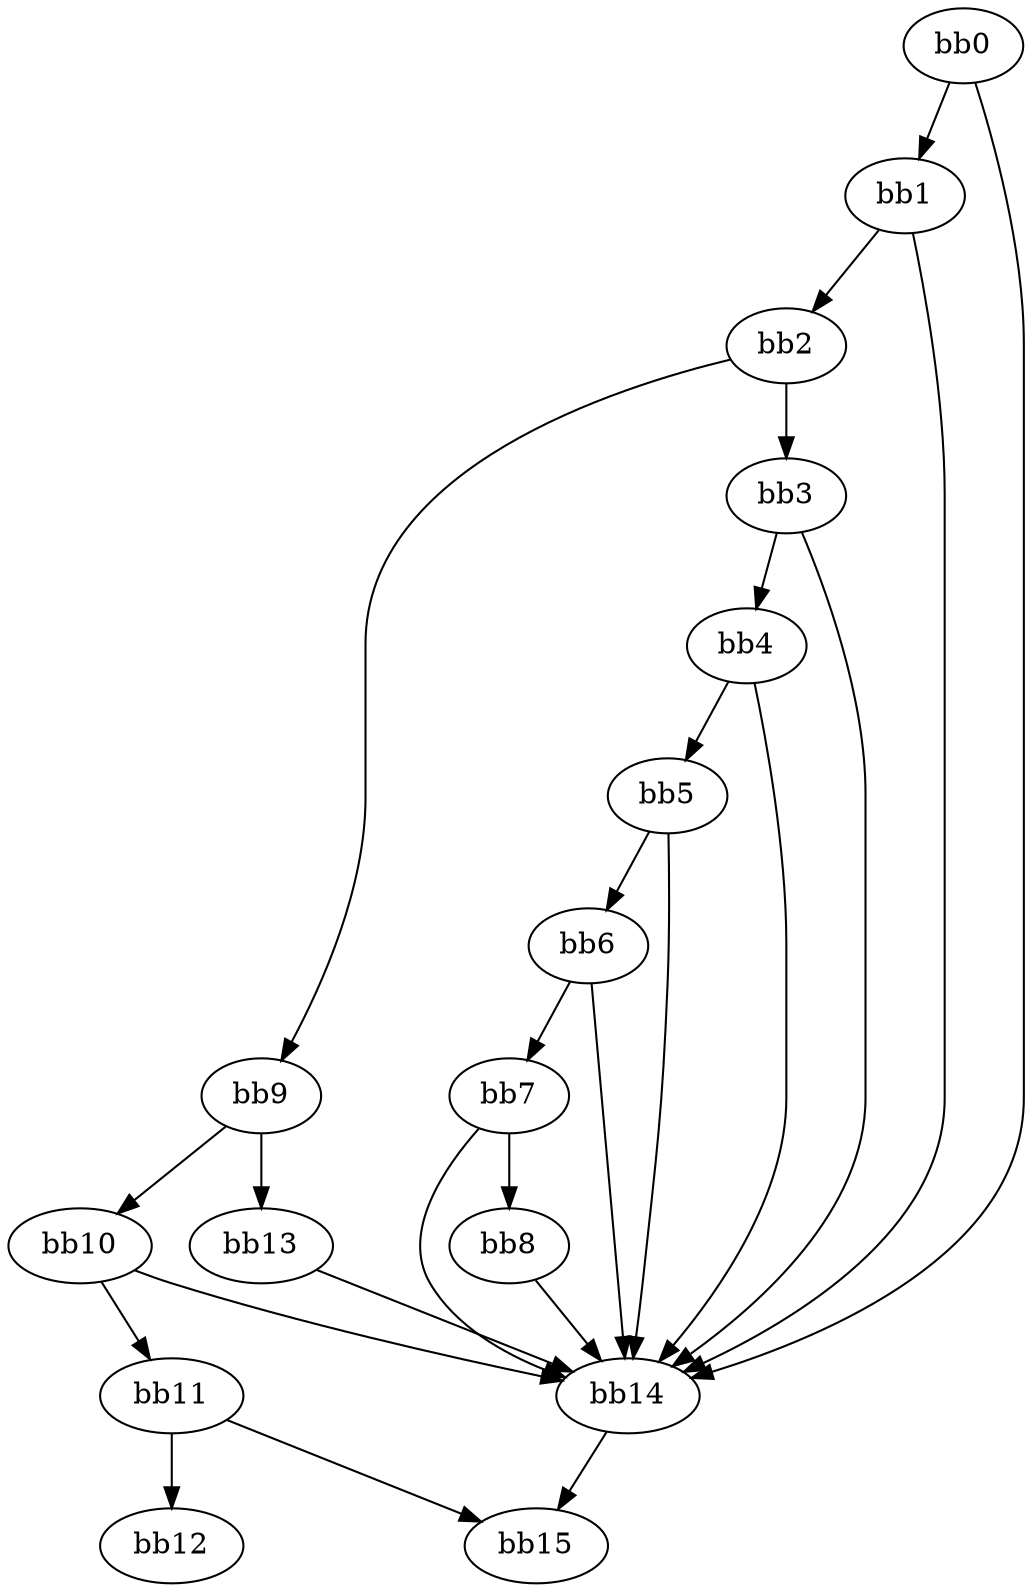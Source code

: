 digraph {
    0 [ label = "bb0\l" ]
    1 [ label = "bb1\l" ]
    2 [ label = "bb2\l" ]
    3 [ label = "bb3\l" ]
    4 [ label = "bb4\l" ]
    5 [ label = "bb5\l" ]
    6 [ label = "bb6\l" ]
    7 [ label = "bb7\l" ]
    8 [ label = "bb8\l" ]
    9 [ label = "bb9\l" ]
    10 [ label = "bb10\l" ]
    11 [ label = "bb11\l" ]
    12 [ label = "bb12\l" ]
    13 [ label = "bb13\l" ]
    14 [ label = "bb14\l" ]
    15 [ label = "bb15\l" ]
    0 -> 1 [ ]
    0 -> 14 [ ]
    1 -> 2 [ ]
    1 -> 14 [ ]
    2 -> 3 [ ]
    2 -> 9 [ ]
    3 -> 4 [ ]
    3 -> 14 [ ]
    4 -> 5 [ ]
    4 -> 14 [ ]
    5 -> 6 [ ]
    5 -> 14 [ ]
    6 -> 7 [ ]
    6 -> 14 [ ]
    7 -> 8 [ ]
    7 -> 14 [ ]
    8 -> 14 [ ]
    9 -> 10 [ ]
    9 -> 13 [ ]
    10 -> 11 [ ]
    10 -> 14 [ ]
    11 -> 12 [ ]
    11 -> 15 [ ]
    13 -> 14 [ ]
    14 -> 15 [ ]
}

